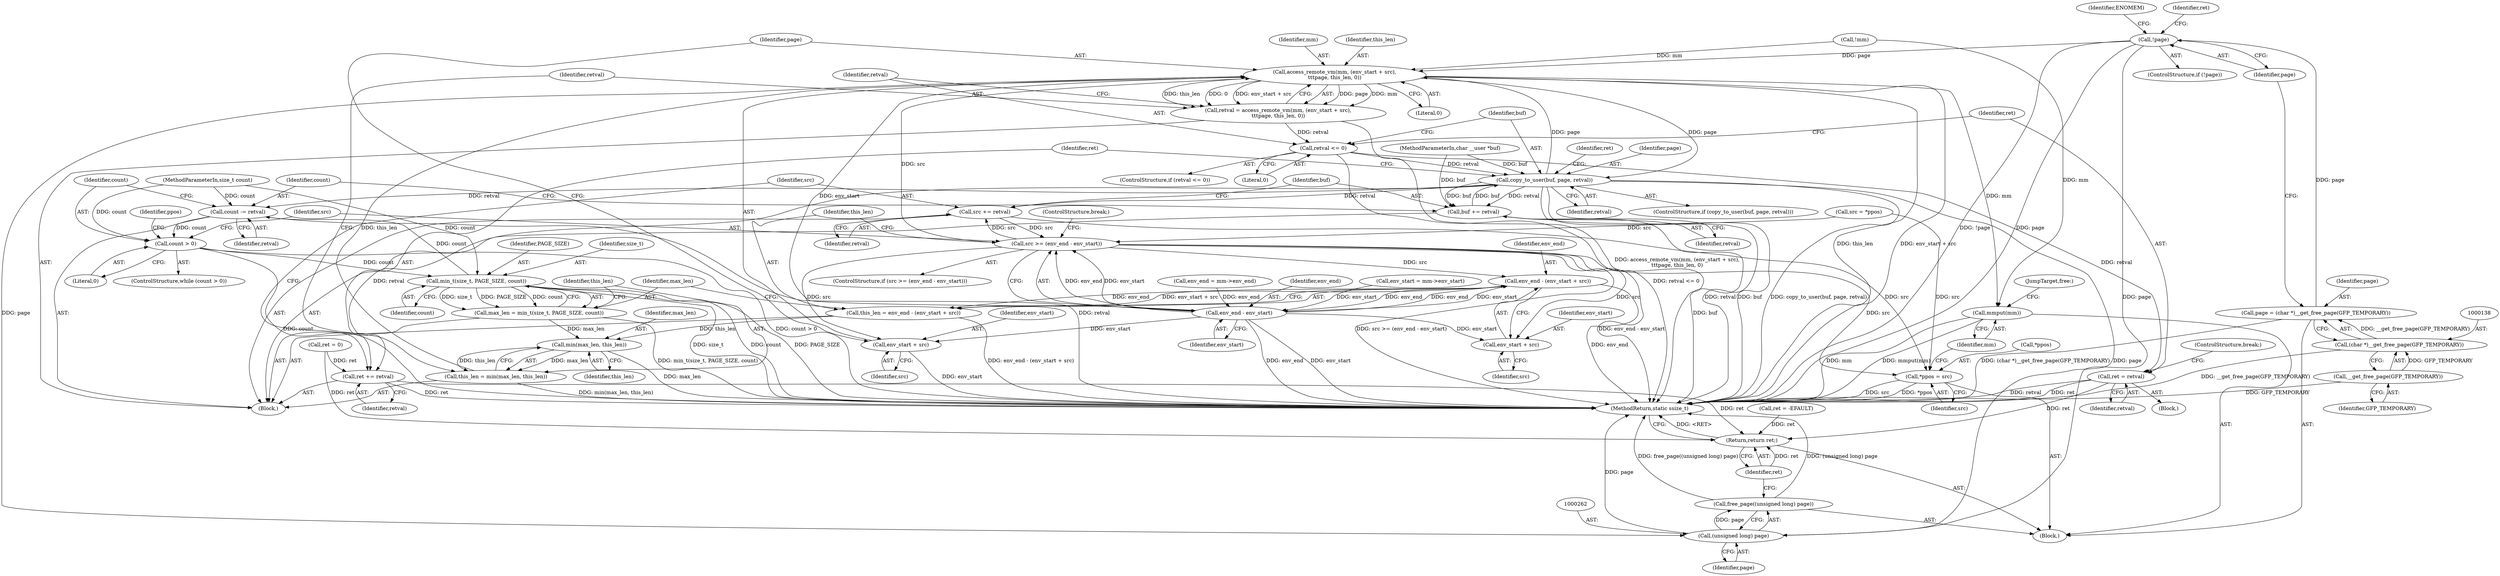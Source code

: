 digraph "0_linux_8148a73c9901a8794a50f950083c00ccf97d43b3@pointer" {
"1000142" [label="(Call,!page)"];
"1000135" [label="(Call,page = (char *)__get_free_page(GFP_TEMPORARY))"];
"1000137" [label="(Call,(char *)__get_free_page(GFP_TEMPORARY))"];
"1000139" [label="(Call,__get_free_page(GFP_TEMPORARY))"];
"1000213" [label="(Call,access_remote_vm(mm, (env_start + src),\n\t\t\tpage, this_len, 0))"];
"1000211" [label="(Call,retval = access_remote_vm(mm, (env_start + src),\n\t\t\tpage, this_len, 0))"];
"1000222" [label="(Call,retval <= 0)"];
"1000226" [label="(Call,ret = retval)"];
"1000264" [label="(Return,return ret;)"];
"1000231" [label="(Call,copy_to_user(buf, page, retval))"];
"1000241" [label="(Call,ret += retval)"];
"1000244" [label="(Call,src += retval)"];
"1000187" [label="(Call,src >= (env_end - env_start))"];
"1000195" [label="(Call,env_end - (env_start + src))"];
"1000189" [label="(Call,env_end - env_start)"];
"1000197" [label="(Call,env_start + src)"];
"1000215" [label="(Call,env_start + src)"];
"1000193" [label="(Call,this_len = env_end - (env_start + src))"];
"1000208" [label="(Call,min(max_len, this_len))"];
"1000206" [label="(Call,this_len = min(max_len, this_len))"];
"1000253" [label="(Call,*ppos = src)"];
"1000247" [label="(Call,buf += retval)"];
"1000250" [label="(Call,count -= retval)"];
"1000179" [label="(Call,count > 0)"];
"1000202" [label="(Call,min_t(size_t, PAGE_SIZE, count))"];
"1000200" [label="(Call,max_len = min_t(size_t, PAGE_SIZE, count))"];
"1000261" [label="(Call,(unsigned long) page)"];
"1000260" [label="(Call,free_page((unsigned long) page))"];
"1000257" [label="(Call,mmput(mm))"];
"1000136" [label="(Identifier,page)"];
"1000231" [label="(Call,copy_to_user(buf, page, retval))"];
"1000200" [label="(Call,max_len = min_t(size_t, PAGE_SIZE, count))"];
"1000180" [label="(Identifier,count)"];
"1000242" [label="(Identifier,ret)"];
"1000226" [label="(Call,ret = retval)"];
"1000232" [label="(Identifier,buf)"];
"1000241" [label="(Call,ret += retval)"];
"1000191" [label="(Identifier,env_start)"];
"1000103" [label="(MethodParameterIn,char __user *buf)"];
"1000257" [label="(Call,mmput(mm))"];
"1000243" [label="(Identifier,retval)"];
"1000265" [label="(Identifier,ret)"];
"1000224" [label="(Literal,0)"];
"1000253" [label="(Call,*ppos = src)"];
"1000147" [label="(Call,ret = 0)"];
"1000215" [label="(Call,env_start + src)"];
"1000219" [label="(Identifier,this_len)"];
"1000168" [label="(Call,env_end = mm->env_end)"];
"1000247" [label="(Call,buf += retval)"];
"1000220" [label="(Literal,0)"];
"1000140" [label="(Identifier,GFP_TEMPORARY)"];
"1000137" [label="(Call,(char *)__get_free_page(GFP_TEMPORARY))"];
"1000212" [label="(Identifier,retval)"];
"1000195" [label="(Call,env_end - (env_start + src))"];
"1000216" [label="(Identifier,env_start)"];
"1000109" [label="(Call,src = *ppos)"];
"1000222" [label="(Call,retval <= 0)"];
"1000213" [label="(Call,access_remote_vm(mm, (env_start + src),\n\t\t\tpage, this_len, 0))"];
"1000104" [label="(MethodParameterIn,size_t count)"];
"1000227" [label="(Identifier,ret)"];
"1000245" [label="(Identifier,src)"];
"1000181" [label="(Literal,0)"];
"1000246" [label="(Identifier,retval)"];
"1000255" [label="(Identifier,ppos)"];
"1000249" [label="(Identifier,retval)"];
"1000201" [label="(Identifier,max_len)"];
"1000187" [label="(Call,src >= (env_end - env_start))"];
"1000127" [label="(Call,!mm)"];
"1000233" [label="(Identifier,page)"];
"1000192" [label="(ControlStructure,break;)"];
"1000244" [label="(Call,src += retval)"];
"1000146" [label="(Identifier,ENOMEM)"];
"1000106" [label="(Block,)"];
"1000139" [label="(Call,__get_free_page(GFP_TEMPORARY))"];
"1000190" [label="(Identifier,env_end)"];
"1000261" [label="(Call,(unsigned long) page)"];
"1000202" [label="(Call,min_t(size_t, PAGE_SIZE, count))"];
"1000209" [label="(Identifier,max_len)"];
"1000218" [label="(Identifier,page)"];
"1000210" [label="(Identifier,this_len)"];
"1000182" [label="(Block,)"];
"1000225" [label="(Block,)"];
"1000206" [label="(Call,this_len = min(max_len, this_len))"];
"1000223" [label="(Identifier,retval)"];
"1000266" [label="(MethodReturn,static ssize_t)"];
"1000211" [label="(Call,retval = access_remote_vm(mm, (env_start + src),\n\t\t\tpage, this_len, 0))"];
"1000263" [label="(Identifier,page)"];
"1000264" [label="(Return,return ret;)"];
"1000259" [label="(JumpTarget,free:)"];
"1000198" [label="(Identifier,env_start)"];
"1000214" [label="(Identifier,mm)"];
"1000258" [label="(Identifier,mm)"];
"1000178" [label="(ControlStructure,while (count > 0))"];
"1000148" [label="(Identifier,ret)"];
"1000186" [label="(ControlStructure,if (src >= (env_end - env_start)))"];
"1000236" [label="(Call,ret = -EFAULT)"];
"1000207" [label="(Identifier,this_len)"];
"1000260" [label="(Call,free_page((unsigned long) page))"];
"1000250" [label="(Call,count -= retval)"];
"1000197" [label="(Call,env_start + src)"];
"1000199" [label="(Identifier,src)"];
"1000252" [label="(Identifier,retval)"];
"1000141" [label="(ControlStructure,if (!page))"];
"1000230" [label="(ControlStructure,if (copy_to_user(buf, page, retval)))"];
"1000204" [label="(Identifier,PAGE_SIZE)"];
"1000234" [label="(Identifier,retval)"];
"1000228" [label="(Identifier,retval)"];
"1000205" [label="(Identifier,count)"];
"1000194" [label="(Identifier,this_len)"];
"1000135" [label="(Call,page = (char *)__get_free_page(GFP_TEMPORARY))"];
"1000143" [label="(Identifier,page)"];
"1000229" [label="(ControlStructure,break;)"];
"1000179" [label="(Call,count > 0)"];
"1000163" [label="(Call,env_start = mm->env_start)"];
"1000256" [label="(Identifier,src)"];
"1000189" [label="(Call,env_end - env_start)"];
"1000254" [label="(Call,*ppos)"];
"1000221" [label="(ControlStructure,if (retval <= 0))"];
"1000196" [label="(Identifier,env_end)"];
"1000237" [label="(Identifier,ret)"];
"1000217" [label="(Identifier,src)"];
"1000188" [label="(Identifier,src)"];
"1000142" [label="(Call,!page)"];
"1000248" [label="(Identifier,buf)"];
"1000193" [label="(Call,this_len = env_end - (env_start + src))"];
"1000208" [label="(Call,min(max_len, this_len))"];
"1000203" [label="(Identifier,size_t)"];
"1000251" [label="(Identifier,count)"];
"1000142" -> "1000141"  [label="AST: "];
"1000142" -> "1000143"  [label="CFG: "];
"1000143" -> "1000142"  [label="AST: "];
"1000146" -> "1000142"  [label="CFG: "];
"1000148" -> "1000142"  [label="CFG: "];
"1000142" -> "1000266"  [label="DDG: !page"];
"1000142" -> "1000266"  [label="DDG: page"];
"1000135" -> "1000142"  [label="DDG: page"];
"1000142" -> "1000213"  [label="DDG: page"];
"1000142" -> "1000261"  [label="DDG: page"];
"1000135" -> "1000106"  [label="AST: "];
"1000135" -> "1000137"  [label="CFG: "];
"1000136" -> "1000135"  [label="AST: "];
"1000137" -> "1000135"  [label="AST: "];
"1000143" -> "1000135"  [label="CFG: "];
"1000135" -> "1000266"  [label="DDG: (char *)__get_free_page(GFP_TEMPORARY)"];
"1000137" -> "1000135"  [label="DDG: __get_free_page(GFP_TEMPORARY)"];
"1000137" -> "1000139"  [label="CFG: "];
"1000138" -> "1000137"  [label="AST: "];
"1000139" -> "1000137"  [label="AST: "];
"1000137" -> "1000266"  [label="DDG: __get_free_page(GFP_TEMPORARY)"];
"1000139" -> "1000137"  [label="DDG: GFP_TEMPORARY"];
"1000139" -> "1000140"  [label="CFG: "];
"1000140" -> "1000139"  [label="AST: "];
"1000139" -> "1000266"  [label="DDG: GFP_TEMPORARY"];
"1000213" -> "1000211"  [label="AST: "];
"1000213" -> "1000220"  [label="CFG: "];
"1000214" -> "1000213"  [label="AST: "];
"1000215" -> "1000213"  [label="AST: "];
"1000218" -> "1000213"  [label="AST: "];
"1000219" -> "1000213"  [label="AST: "];
"1000220" -> "1000213"  [label="AST: "];
"1000211" -> "1000213"  [label="CFG: "];
"1000213" -> "1000266"  [label="DDG: this_len"];
"1000213" -> "1000266"  [label="DDG: env_start + src"];
"1000213" -> "1000211"  [label="DDG: page"];
"1000213" -> "1000211"  [label="DDG: mm"];
"1000213" -> "1000211"  [label="DDG: this_len"];
"1000213" -> "1000211"  [label="DDG: 0"];
"1000213" -> "1000211"  [label="DDG: env_start + src"];
"1000127" -> "1000213"  [label="DDG: mm"];
"1000189" -> "1000213"  [label="DDG: env_start"];
"1000187" -> "1000213"  [label="DDG: src"];
"1000231" -> "1000213"  [label="DDG: page"];
"1000206" -> "1000213"  [label="DDG: this_len"];
"1000213" -> "1000231"  [label="DDG: page"];
"1000213" -> "1000257"  [label="DDG: mm"];
"1000213" -> "1000261"  [label="DDG: page"];
"1000211" -> "1000182"  [label="AST: "];
"1000212" -> "1000211"  [label="AST: "];
"1000223" -> "1000211"  [label="CFG: "];
"1000211" -> "1000266"  [label="DDG: access_remote_vm(mm, (env_start + src),\n\t\t\tpage, this_len, 0)"];
"1000211" -> "1000222"  [label="DDG: retval"];
"1000222" -> "1000221"  [label="AST: "];
"1000222" -> "1000224"  [label="CFG: "];
"1000223" -> "1000222"  [label="AST: "];
"1000224" -> "1000222"  [label="AST: "];
"1000227" -> "1000222"  [label="CFG: "];
"1000232" -> "1000222"  [label="CFG: "];
"1000222" -> "1000266"  [label="DDG: retval <= 0"];
"1000222" -> "1000226"  [label="DDG: retval"];
"1000222" -> "1000231"  [label="DDG: retval"];
"1000226" -> "1000225"  [label="AST: "];
"1000226" -> "1000228"  [label="CFG: "];
"1000227" -> "1000226"  [label="AST: "];
"1000228" -> "1000226"  [label="AST: "];
"1000229" -> "1000226"  [label="CFG: "];
"1000226" -> "1000266"  [label="DDG: ret"];
"1000226" -> "1000266"  [label="DDG: retval"];
"1000226" -> "1000264"  [label="DDG: ret"];
"1000264" -> "1000106"  [label="AST: "];
"1000264" -> "1000265"  [label="CFG: "];
"1000265" -> "1000264"  [label="AST: "];
"1000266" -> "1000264"  [label="CFG: "];
"1000264" -> "1000266"  [label="DDG: <RET>"];
"1000265" -> "1000264"  [label="DDG: ret"];
"1000236" -> "1000264"  [label="DDG: ret"];
"1000147" -> "1000264"  [label="DDG: ret"];
"1000241" -> "1000264"  [label="DDG: ret"];
"1000231" -> "1000230"  [label="AST: "];
"1000231" -> "1000234"  [label="CFG: "];
"1000232" -> "1000231"  [label="AST: "];
"1000233" -> "1000231"  [label="AST: "];
"1000234" -> "1000231"  [label="AST: "];
"1000237" -> "1000231"  [label="CFG: "];
"1000242" -> "1000231"  [label="CFG: "];
"1000231" -> "1000266"  [label="DDG: buf"];
"1000231" -> "1000266"  [label="DDG: copy_to_user(buf, page, retval)"];
"1000231" -> "1000266"  [label="DDG: retval"];
"1000247" -> "1000231"  [label="DDG: buf"];
"1000103" -> "1000231"  [label="DDG: buf"];
"1000231" -> "1000241"  [label="DDG: retval"];
"1000231" -> "1000244"  [label="DDG: retval"];
"1000231" -> "1000247"  [label="DDG: retval"];
"1000231" -> "1000247"  [label="DDG: buf"];
"1000231" -> "1000250"  [label="DDG: retval"];
"1000231" -> "1000261"  [label="DDG: page"];
"1000241" -> "1000182"  [label="AST: "];
"1000241" -> "1000243"  [label="CFG: "];
"1000242" -> "1000241"  [label="AST: "];
"1000243" -> "1000241"  [label="AST: "];
"1000245" -> "1000241"  [label="CFG: "];
"1000241" -> "1000266"  [label="DDG: ret"];
"1000147" -> "1000241"  [label="DDG: ret"];
"1000244" -> "1000182"  [label="AST: "];
"1000244" -> "1000246"  [label="CFG: "];
"1000245" -> "1000244"  [label="AST: "];
"1000246" -> "1000244"  [label="AST: "];
"1000248" -> "1000244"  [label="CFG: "];
"1000244" -> "1000187"  [label="DDG: src"];
"1000187" -> "1000244"  [label="DDG: src"];
"1000244" -> "1000253"  [label="DDG: src"];
"1000187" -> "1000186"  [label="AST: "];
"1000187" -> "1000189"  [label="CFG: "];
"1000188" -> "1000187"  [label="AST: "];
"1000189" -> "1000187"  [label="AST: "];
"1000192" -> "1000187"  [label="CFG: "];
"1000194" -> "1000187"  [label="CFG: "];
"1000187" -> "1000266"  [label="DDG: src >= (env_end - env_start)"];
"1000187" -> "1000266"  [label="DDG: env_end - env_start"];
"1000109" -> "1000187"  [label="DDG: src"];
"1000189" -> "1000187"  [label="DDG: env_end"];
"1000189" -> "1000187"  [label="DDG: env_start"];
"1000187" -> "1000195"  [label="DDG: src"];
"1000187" -> "1000197"  [label="DDG: src"];
"1000187" -> "1000215"  [label="DDG: src"];
"1000187" -> "1000253"  [label="DDG: src"];
"1000195" -> "1000193"  [label="AST: "];
"1000195" -> "1000197"  [label="CFG: "];
"1000196" -> "1000195"  [label="AST: "];
"1000197" -> "1000195"  [label="AST: "];
"1000193" -> "1000195"  [label="CFG: "];
"1000195" -> "1000266"  [label="DDG: env_end"];
"1000195" -> "1000189"  [label="DDG: env_end"];
"1000195" -> "1000193"  [label="DDG: env_end"];
"1000195" -> "1000193"  [label="DDG: env_start + src"];
"1000189" -> "1000195"  [label="DDG: env_end"];
"1000189" -> "1000195"  [label="DDG: env_start"];
"1000189" -> "1000191"  [label="CFG: "];
"1000190" -> "1000189"  [label="AST: "];
"1000191" -> "1000189"  [label="AST: "];
"1000189" -> "1000266"  [label="DDG: env_end"];
"1000189" -> "1000266"  [label="DDG: env_start"];
"1000168" -> "1000189"  [label="DDG: env_end"];
"1000163" -> "1000189"  [label="DDG: env_start"];
"1000189" -> "1000197"  [label="DDG: env_start"];
"1000189" -> "1000215"  [label="DDG: env_start"];
"1000197" -> "1000199"  [label="CFG: "];
"1000198" -> "1000197"  [label="AST: "];
"1000199" -> "1000197"  [label="AST: "];
"1000215" -> "1000217"  [label="CFG: "];
"1000216" -> "1000215"  [label="AST: "];
"1000217" -> "1000215"  [label="AST: "];
"1000218" -> "1000215"  [label="CFG: "];
"1000215" -> "1000266"  [label="DDG: env_start"];
"1000193" -> "1000182"  [label="AST: "];
"1000194" -> "1000193"  [label="AST: "];
"1000201" -> "1000193"  [label="CFG: "];
"1000193" -> "1000266"  [label="DDG: env_end - (env_start + src)"];
"1000193" -> "1000208"  [label="DDG: this_len"];
"1000208" -> "1000206"  [label="AST: "];
"1000208" -> "1000210"  [label="CFG: "];
"1000209" -> "1000208"  [label="AST: "];
"1000210" -> "1000208"  [label="AST: "];
"1000206" -> "1000208"  [label="CFG: "];
"1000208" -> "1000266"  [label="DDG: max_len"];
"1000208" -> "1000206"  [label="DDG: max_len"];
"1000208" -> "1000206"  [label="DDG: this_len"];
"1000200" -> "1000208"  [label="DDG: max_len"];
"1000206" -> "1000182"  [label="AST: "];
"1000207" -> "1000206"  [label="AST: "];
"1000212" -> "1000206"  [label="CFG: "];
"1000206" -> "1000266"  [label="DDG: min(max_len, this_len)"];
"1000253" -> "1000106"  [label="AST: "];
"1000253" -> "1000256"  [label="CFG: "];
"1000254" -> "1000253"  [label="AST: "];
"1000256" -> "1000253"  [label="AST: "];
"1000258" -> "1000253"  [label="CFG: "];
"1000253" -> "1000266"  [label="DDG: *ppos"];
"1000253" -> "1000266"  [label="DDG: src"];
"1000109" -> "1000253"  [label="DDG: src"];
"1000247" -> "1000182"  [label="AST: "];
"1000247" -> "1000249"  [label="CFG: "];
"1000248" -> "1000247"  [label="AST: "];
"1000249" -> "1000247"  [label="AST: "];
"1000251" -> "1000247"  [label="CFG: "];
"1000247" -> "1000266"  [label="DDG: buf"];
"1000103" -> "1000247"  [label="DDG: buf"];
"1000250" -> "1000182"  [label="AST: "];
"1000250" -> "1000252"  [label="CFG: "];
"1000251" -> "1000250"  [label="AST: "];
"1000252" -> "1000250"  [label="AST: "];
"1000180" -> "1000250"  [label="CFG: "];
"1000250" -> "1000266"  [label="DDG: retval"];
"1000250" -> "1000179"  [label="DDG: count"];
"1000202" -> "1000250"  [label="DDG: count"];
"1000104" -> "1000250"  [label="DDG: count"];
"1000179" -> "1000178"  [label="AST: "];
"1000179" -> "1000181"  [label="CFG: "];
"1000180" -> "1000179"  [label="AST: "];
"1000181" -> "1000179"  [label="AST: "];
"1000188" -> "1000179"  [label="CFG: "];
"1000255" -> "1000179"  [label="CFG: "];
"1000179" -> "1000266"  [label="DDG: count > 0"];
"1000179" -> "1000266"  [label="DDG: count"];
"1000104" -> "1000179"  [label="DDG: count"];
"1000179" -> "1000202"  [label="DDG: count"];
"1000202" -> "1000200"  [label="AST: "];
"1000202" -> "1000205"  [label="CFG: "];
"1000203" -> "1000202"  [label="AST: "];
"1000204" -> "1000202"  [label="AST: "];
"1000205" -> "1000202"  [label="AST: "];
"1000200" -> "1000202"  [label="CFG: "];
"1000202" -> "1000266"  [label="DDG: size_t"];
"1000202" -> "1000266"  [label="DDG: count"];
"1000202" -> "1000266"  [label="DDG: PAGE_SIZE"];
"1000202" -> "1000200"  [label="DDG: size_t"];
"1000202" -> "1000200"  [label="DDG: PAGE_SIZE"];
"1000202" -> "1000200"  [label="DDG: count"];
"1000104" -> "1000202"  [label="DDG: count"];
"1000200" -> "1000182"  [label="AST: "];
"1000201" -> "1000200"  [label="AST: "];
"1000207" -> "1000200"  [label="CFG: "];
"1000200" -> "1000266"  [label="DDG: min_t(size_t, PAGE_SIZE, count)"];
"1000261" -> "1000260"  [label="AST: "];
"1000261" -> "1000263"  [label="CFG: "];
"1000262" -> "1000261"  [label="AST: "];
"1000263" -> "1000261"  [label="AST: "];
"1000260" -> "1000261"  [label="CFG: "];
"1000261" -> "1000266"  [label="DDG: page"];
"1000261" -> "1000260"  [label="DDG: page"];
"1000260" -> "1000106"  [label="AST: "];
"1000265" -> "1000260"  [label="CFG: "];
"1000260" -> "1000266"  [label="DDG: free_page((unsigned long) page)"];
"1000260" -> "1000266"  [label="DDG: (unsigned long) page"];
"1000257" -> "1000106"  [label="AST: "];
"1000257" -> "1000258"  [label="CFG: "];
"1000258" -> "1000257"  [label="AST: "];
"1000259" -> "1000257"  [label="CFG: "];
"1000257" -> "1000266"  [label="DDG: mm"];
"1000257" -> "1000266"  [label="DDG: mmput(mm)"];
"1000127" -> "1000257"  [label="DDG: mm"];
}
